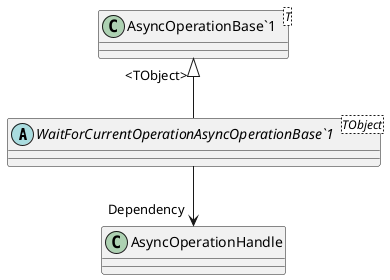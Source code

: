 @startuml
abstract class "WaitForCurrentOperationAsyncOperationBase`1"<TObject> {
}
class "AsyncOperationBase`1"<T> {
}
"AsyncOperationBase`1" "<TObject>" <|-- "WaitForCurrentOperationAsyncOperationBase`1"
"WaitForCurrentOperationAsyncOperationBase`1" --> "Dependency" AsyncOperationHandle
@enduml
